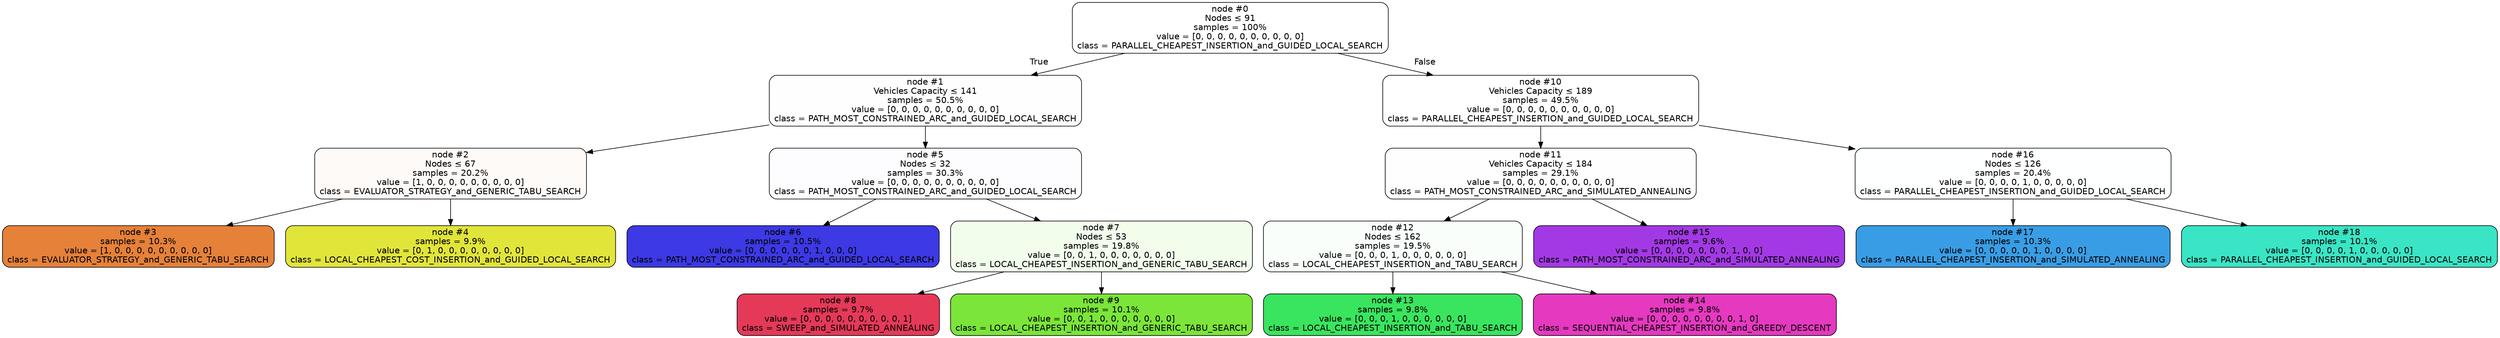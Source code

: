 digraph Tree {
node [shape=box, style="filled, rounded", color="black", fontname="helvetica"] ;
edge [fontname="helvetica"] ;
0 [label=<node &#35;0<br/>Nodes &le; 91<br/>samples = 100%<br/>value = [0, 0, 0, 0, 0, 0, 0, 0, 0, 0]<br/>class = PARALLEL_CHEAPEST_INSERTION_and_GUIDED_LOCAL_SEARCH>, fillcolor="#ffffff"] ;
1 [label=<node &#35;1<br/>Vehicles Capacity &le; 141<br/>samples = 50.5%<br/>value = [0, 0, 0, 0, 0, 0, 0, 0, 0, 0]<br/>class = PATH_MOST_CONSTRAINED_ARC_and_GUIDED_LOCAL_SEARCH>, fillcolor="#fefeff"] ;
0 -> 1 [labeldistance=2.5, labelangle=45, headlabel="True"] ;
2 [label=<node &#35;2<br/>Nodes &le; 67<br/>samples = 20.2%<br/>value = [1, 0, 0, 0, 0, 0, 0, 0, 0, 0]<br/>class = EVALUATOR_STRATEGY_and_GENERIC_TABU_SEARCH>, fillcolor="#fefaf8"] ;
1 -> 2 ;
3 [label=<node &#35;3<br/>samples = 10.3%<br/>value = [1, 0, 0, 0, 0, 0, 0, 0, 0, 0]<br/>class = EVALUATOR_STRATEGY_and_GENERIC_TABU_SEARCH>, fillcolor="#e58139"] ;
2 -> 3 ;
4 [label=<node &#35;4<br/>samples = 9.9%<br/>value = [0, 1, 0, 0, 0, 0, 0, 0, 0, 0]<br/>class = LOCAL_CHEAPEST_COST_INSERTION_and_GUIDED_LOCAL_SEARCH>, fillcolor="#e2e539"] ;
2 -> 4 ;
5 [label=<node &#35;5<br/>Nodes &le; 32<br/>samples = 30.3%<br/>value = [0, 0, 0, 0, 0, 0, 0, 0, 0, 0]<br/>class = PATH_MOST_CONSTRAINED_ARC_and_GUIDED_LOCAL_SEARCH>, fillcolor="#fdfdff"] ;
1 -> 5 ;
6 [label=<node &#35;6<br/>samples = 10.5%<br/>value = [0, 0, 0, 0, 0, 0, 1, 0, 0, 0]<br/>class = PATH_MOST_CONSTRAINED_ARC_and_GUIDED_LOCAL_SEARCH>, fillcolor="#3c39e5"] ;
5 -> 6 ;
7 [label=<node &#35;7<br/>Nodes &le; 53<br/>samples = 19.8%<br/>value = [0, 0, 1, 0, 0, 0, 0, 0, 0, 0]<br/>class = LOCAL_CHEAPEST_INSERTION_and_GENERIC_TABU_SEARCH>, fillcolor="#f2fdec"] ;
5 -> 7 ;
8 [label=<node &#35;8<br/>samples = 9.7%<br/>value = [0, 0, 0, 0, 0, 0, 0, 0, 0, 1]<br/>class = SWEEP_and_SIMULATED_ANNEALING>, fillcolor="#e53958"] ;
7 -> 8 ;
9 [label=<node &#35;9<br/>samples = 10.1%<br/>value = [0, 0, 1, 0, 0, 0, 0, 0, 0, 0]<br/>class = LOCAL_CHEAPEST_INSERTION_and_GENERIC_TABU_SEARCH>, fillcolor="#7be539"] ;
7 -> 9 ;
10 [label=<node &#35;10<br/>Vehicles Capacity &le; 189<br/>samples = 49.5%<br/>value = [0, 0, 0, 0, 0, 0, 0, 0, 0, 0]<br/>class = PARALLEL_CHEAPEST_INSERTION_and_GUIDED_LOCAL_SEARCH>, fillcolor="#ffffff"] ;
0 -> 10 [labeldistance=2.5, labelangle=-45, headlabel="False"] ;
11 [label=<node &#35;11<br/>Vehicles Capacity &le; 184<br/>samples = 29.1%<br/>value = [0, 0, 0, 0, 0, 0, 0, 0, 0, 0]<br/>class = PATH_MOST_CONSTRAINED_ARC_and_SIMULATED_ANNEALING>, fillcolor="#fefeff"] ;
10 -> 11 ;
12 [label=<node &#35;12<br/>Nodes &le; 162<br/>samples = 19.5%<br/>value = [0, 0, 0, 1, 0, 0, 0, 0, 0, 0]<br/>class = LOCAL_CHEAPEST_INSERTION_and_TABU_SEARCH>, fillcolor="#fafefb"] ;
11 -> 12 ;
13 [label=<node &#35;13<br/>samples = 9.8%<br/>value = [0, 0, 0, 1, 0, 0, 0, 0, 0, 0]<br/>class = LOCAL_CHEAPEST_INSERTION_and_TABU_SEARCH>, fillcolor="#39e55e"] ;
12 -> 13 ;
14 [label=<node &#35;14<br/>samples = 9.8%<br/>value = [0, 0, 0, 0, 0, 0, 0, 0, 1, 0]<br/>class = SEQUENTIAL_CHEAPEST_INSERTION_and_GREEDY_DESCENT>, fillcolor="#e539c0"] ;
12 -> 14 ;
15 [label=<node &#35;15<br/>samples = 9.6%<br/>value = [0, 0, 0, 0, 0, 0, 0, 1, 0, 0]<br/>class = PATH_MOST_CONSTRAINED_ARC_and_SIMULATED_ANNEALING>, fillcolor="#a339e5"] ;
11 -> 15 ;
16 [label=<node &#35;16<br/>Nodes &le; 126<br/>samples = 20.4%<br/>value = [0, 0, 0, 0, 1, 0, 0, 0, 0, 0]<br/>class = PARALLEL_CHEAPEST_INSERTION_and_GUIDED_LOCAL_SEARCH>, fillcolor="#feffff"] ;
10 -> 16 ;
17 [label=<node &#35;17<br/>samples = 10.3%<br/>value = [0, 0, 0, 0, 0, 1, 0, 0, 0, 0]<br/>class = PARALLEL_CHEAPEST_INSERTION_and_SIMULATED_ANNEALING>, fillcolor="#399de5"] ;
16 -> 17 ;
18 [label=<node &#35;18<br/>samples = 10.1%<br/>value = [0, 0, 0, 0, 1, 0, 0, 0, 0, 0]<br/>class = PARALLEL_CHEAPEST_INSERTION_and_GUIDED_LOCAL_SEARCH>, fillcolor="#39e5c5"] ;
16 -> 18 ;
}